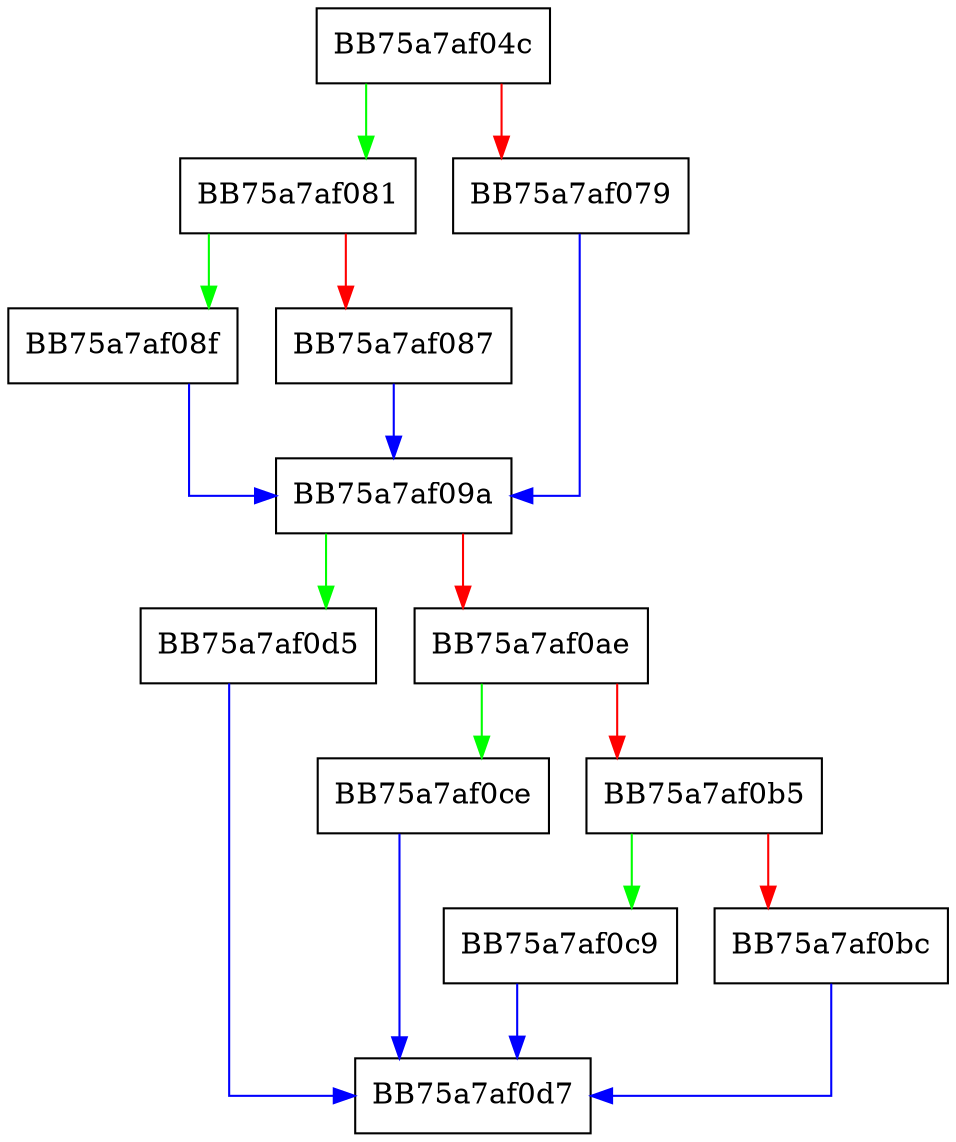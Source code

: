 digraph __acrt_fenv_get_control {
  node [shape="box"];
  graph [splines=ortho];
  BB75a7af04c -> BB75a7af081 [color="green"];
  BB75a7af04c -> BB75a7af079 [color="red"];
  BB75a7af079 -> BB75a7af09a [color="blue"];
  BB75a7af081 -> BB75a7af08f [color="green"];
  BB75a7af081 -> BB75a7af087 [color="red"];
  BB75a7af087 -> BB75a7af09a [color="blue"];
  BB75a7af08f -> BB75a7af09a [color="blue"];
  BB75a7af09a -> BB75a7af0d5 [color="green"];
  BB75a7af09a -> BB75a7af0ae [color="red"];
  BB75a7af0ae -> BB75a7af0ce [color="green"];
  BB75a7af0ae -> BB75a7af0b5 [color="red"];
  BB75a7af0b5 -> BB75a7af0c9 [color="green"];
  BB75a7af0b5 -> BB75a7af0bc [color="red"];
  BB75a7af0bc -> BB75a7af0d7 [color="blue"];
  BB75a7af0c9 -> BB75a7af0d7 [color="blue"];
  BB75a7af0ce -> BB75a7af0d7 [color="blue"];
  BB75a7af0d5 -> BB75a7af0d7 [color="blue"];
}